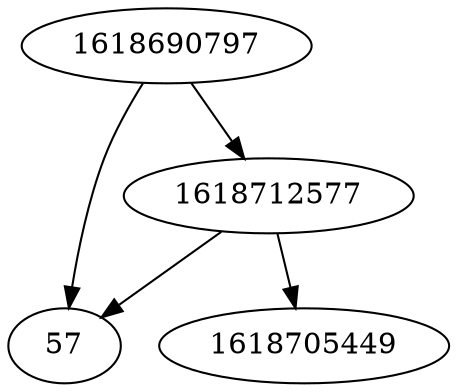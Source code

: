 strict digraph  {
57;
1618690797;
1618712577;
1618705449;
1618690797 -> 57;
1618690797 -> 1618712577;
1618712577 -> 57;
1618712577 -> 1618705449;
}
